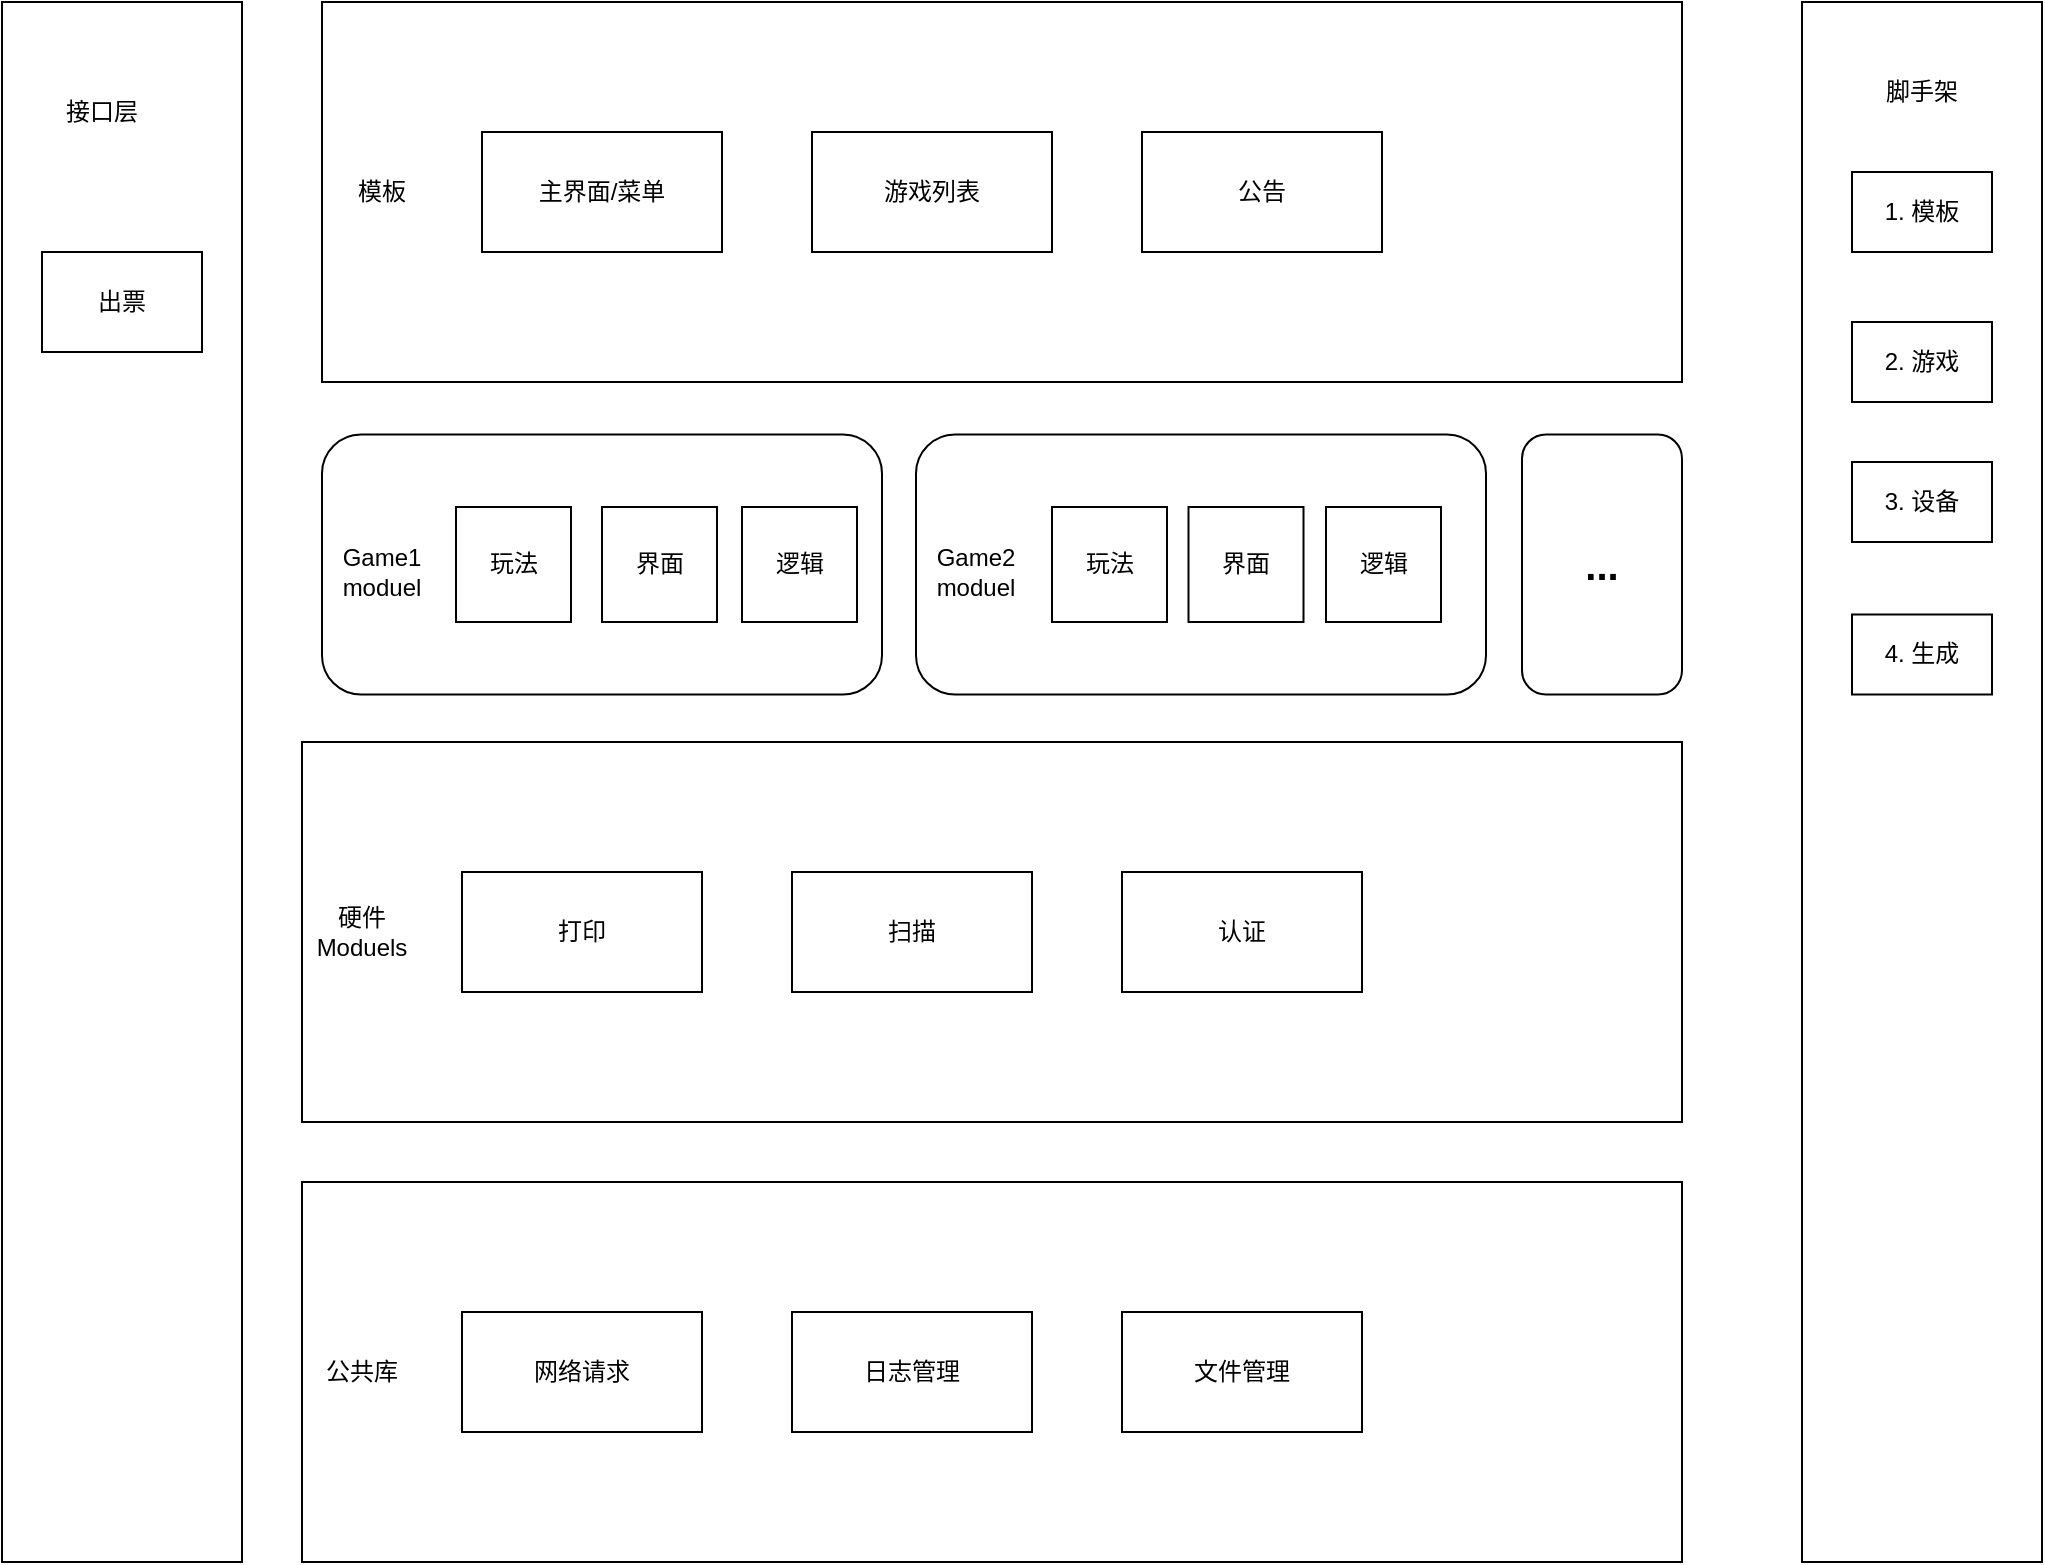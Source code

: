 <mxfile version="20.5.3" type="github">
  <diagram id="yADQap-89PuntW9U95AL" name="第 1 页">
    <mxGraphModel dx="1886" dy="2418" grid="1" gridSize="10" guides="1" tooltips="1" connect="1" arrows="1" fold="1" page="1" pageScale="1" pageWidth="1200" pageHeight="1600" math="0" shadow="0">
      <root>
        <mxCell id="0" />
        <mxCell id="1" parent="0" />
        <mxCell id="0dREb3E9lP1Kd60AYNcg-1" value="" style="rounded=1;whiteSpace=wrap;html=1;" vertex="1" parent="1">
          <mxGeometry x="170" y="146.25" width="280" height="130" as="geometry" />
        </mxCell>
        <mxCell id="0dREb3E9lP1Kd60AYNcg-2" value="Game1 moduel" style="text;html=1;strokeColor=none;fillColor=none;align=center;verticalAlign=middle;whiteSpace=wrap;rounded=0;" vertex="1" parent="1">
          <mxGeometry x="170" y="200" width="60" height="30" as="geometry" />
        </mxCell>
        <mxCell id="0dREb3E9lP1Kd60AYNcg-3" value="玩法" style="whiteSpace=wrap;html=1;aspect=fixed;" vertex="1" parent="1">
          <mxGeometry x="237" y="182.5" width="57.5" height="57.5" as="geometry" />
        </mxCell>
        <mxCell id="0dREb3E9lP1Kd60AYNcg-4" value="界面" style="whiteSpace=wrap;html=1;aspect=fixed;" vertex="1" parent="1">
          <mxGeometry x="310" y="182.5" width="57.5" height="57.5" as="geometry" />
        </mxCell>
        <mxCell id="0dREb3E9lP1Kd60AYNcg-6" value="" style="rounded=0;whiteSpace=wrap;html=1;" vertex="1" parent="1">
          <mxGeometry x="160" y="520" width="690" height="190" as="geometry" />
        </mxCell>
        <mxCell id="0dREb3E9lP1Kd60AYNcg-7" value="公共库" style="text;html=1;strokeColor=none;fillColor=none;align=center;verticalAlign=middle;whiteSpace=wrap;rounded=0;" vertex="1" parent="1">
          <mxGeometry x="160" y="600" width="60" height="30" as="geometry" />
        </mxCell>
        <mxCell id="0dREb3E9lP1Kd60AYNcg-8" value="网络请求" style="rounded=0;whiteSpace=wrap;html=1;" vertex="1" parent="1">
          <mxGeometry x="240" y="585" width="120" height="60" as="geometry" />
        </mxCell>
        <mxCell id="0dREb3E9lP1Kd60AYNcg-9" value="日志管理" style="rounded=0;whiteSpace=wrap;html=1;" vertex="1" parent="1">
          <mxGeometry x="405" y="585" width="120" height="60" as="geometry" />
        </mxCell>
        <mxCell id="0dREb3E9lP1Kd60AYNcg-10" value="文件管理" style="rounded=0;whiteSpace=wrap;html=1;" vertex="1" parent="1">
          <mxGeometry x="570" y="585" width="120" height="60" as="geometry" />
        </mxCell>
        <mxCell id="0dREb3E9lP1Kd60AYNcg-11" value="逻辑" style="whiteSpace=wrap;html=1;aspect=fixed;" vertex="1" parent="1">
          <mxGeometry x="380" y="182.5" width="57.5" height="57.5" as="geometry" />
        </mxCell>
        <mxCell id="0dREb3E9lP1Kd60AYNcg-12" value="" style="rounded=0;whiteSpace=wrap;html=1;" vertex="1" parent="1">
          <mxGeometry x="10" y="-70" width="120" height="780" as="geometry" />
        </mxCell>
        <mxCell id="0dREb3E9lP1Kd60AYNcg-13" value="接口层" style="text;html=1;strokeColor=none;fillColor=none;align=center;verticalAlign=middle;whiteSpace=wrap;rounded=0;" vertex="1" parent="1">
          <mxGeometry x="30" y="-30" width="60" height="30" as="geometry" />
        </mxCell>
        <mxCell id="0dREb3E9lP1Kd60AYNcg-14" value="" style="rounded=0;whiteSpace=wrap;html=1;" vertex="1" parent="1">
          <mxGeometry x="160" y="300" width="690" height="190" as="geometry" />
        </mxCell>
        <mxCell id="0dREb3E9lP1Kd60AYNcg-15" value="硬件Moduels" style="text;html=1;strokeColor=none;fillColor=none;align=center;verticalAlign=middle;whiteSpace=wrap;rounded=0;" vertex="1" parent="1">
          <mxGeometry x="160" y="380" width="60" height="30" as="geometry" />
        </mxCell>
        <mxCell id="0dREb3E9lP1Kd60AYNcg-16" value="打印" style="rounded=0;whiteSpace=wrap;html=1;" vertex="1" parent="1">
          <mxGeometry x="240" y="365" width="120" height="60" as="geometry" />
        </mxCell>
        <mxCell id="0dREb3E9lP1Kd60AYNcg-17" value="扫描" style="rounded=0;whiteSpace=wrap;html=1;" vertex="1" parent="1">
          <mxGeometry x="405" y="365" width="120" height="60" as="geometry" />
        </mxCell>
        <mxCell id="0dREb3E9lP1Kd60AYNcg-18" value="认证" style="rounded=0;whiteSpace=wrap;html=1;" vertex="1" parent="1">
          <mxGeometry x="570" y="365" width="120" height="60" as="geometry" />
        </mxCell>
        <mxCell id="0dREb3E9lP1Kd60AYNcg-20" value="" style="rounded=1;whiteSpace=wrap;html=1;" vertex="1" parent="1">
          <mxGeometry x="467" y="146.25" width="285" height="130" as="geometry" />
        </mxCell>
        <mxCell id="0dREb3E9lP1Kd60AYNcg-21" value="Game2 moduel" style="text;html=1;strokeColor=none;fillColor=none;align=center;verticalAlign=middle;whiteSpace=wrap;rounded=0;" vertex="1" parent="1">
          <mxGeometry x="467" y="200" width="60" height="30" as="geometry" />
        </mxCell>
        <mxCell id="0dREb3E9lP1Kd60AYNcg-22" value="玩法" style="whiteSpace=wrap;html=1;aspect=fixed;" vertex="1" parent="1">
          <mxGeometry x="535" y="182.5" width="57.5" height="57.5" as="geometry" />
        </mxCell>
        <mxCell id="0dREb3E9lP1Kd60AYNcg-23" value="界面" style="whiteSpace=wrap;html=1;aspect=fixed;" vertex="1" parent="1">
          <mxGeometry x="603.25" y="182.5" width="57.5" height="57.5" as="geometry" />
        </mxCell>
        <mxCell id="0dREb3E9lP1Kd60AYNcg-24" value="逻辑" style="whiteSpace=wrap;html=1;aspect=fixed;" vertex="1" parent="1">
          <mxGeometry x="672" y="182.5" width="57.5" height="57.5" as="geometry" />
        </mxCell>
        <mxCell id="0dREb3E9lP1Kd60AYNcg-26" value="" style="rounded=0;whiteSpace=wrap;html=1;" vertex="1" parent="1">
          <mxGeometry x="170" y="-70" width="680" height="190" as="geometry" />
        </mxCell>
        <mxCell id="0dREb3E9lP1Kd60AYNcg-27" value="模板" style="text;html=1;strokeColor=none;fillColor=none;align=center;verticalAlign=middle;whiteSpace=wrap;rounded=0;" vertex="1" parent="1">
          <mxGeometry x="170" y="10" width="60" height="30" as="geometry" />
        </mxCell>
        <mxCell id="0dREb3E9lP1Kd60AYNcg-28" value="主界面/菜单" style="rounded=0;whiteSpace=wrap;html=1;" vertex="1" parent="1">
          <mxGeometry x="250" y="-5" width="120" height="60" as="geometry" />
        </mxCell>
        <mxCell id="0dREb3E9lP1Kd60AYNcg-29" value="游戏列表" style="rounded=0;whiteSpace=wrap;html=1;" vertex="1" parent="1">
          <mxGeometry x="415" y="-5" width="120" height="60" as="geometry" />
        </mxCell>
        <mxCell id="0dREb3E9lP1Kd60AYNcg-30" value="公告" style="rounded=0;whiteSpace=wrap;html=1;" vertex="1" parent="1">
          <mxGeometry x="580" y="-5" width="120" height="60" as="geometry" />
        </mxCell>
        <mxCell id="0dREb3E9lP1Kd60AYNcg-31" value="" style="rounded=0;whiteSpace=wrap;html=1;" vertex="1" parent="1">
          <mxGeometry x="910" y="-70" width="120" height="780" as="geometry" />
        </mxCell>
        <mxCell id="0dREb3E9lP1Kd60AYNcg-32" value="脚手架" style="text;html=1;strokeColor=none;fillColor=none;align=center;verticalAlign=middle;whiteSpace=wrap;rounded=0;" vertex="1" parent="1">
          <mxGeometry x="940" y="-40" width="60" height="30" as="geometry" />
        </mxCell>
        <mxCell id="0dREb3E9lP1Kd60AYNcg-33" value="出票" style="rounded=0;whiteSpace=wrap;html=1;" vertex="1" parent="1">
          <mxGeometry x="30" y="55" width="80" height="50" as="geometry" />
        </mxCell>
        <mxCell id="0dREb3E9lP1Kd60AYNcg-35" value="..." style="rounded=1;whiteSpace=wrap;html=1;fontStyle=1;fontSize=20;" vertex="1" parent="1">
          <mxGeometry x="770" y="146.25" width="80" height="130" as="geometry" />
        </mxCell>
        <mxCell id="0dREb3E9lP1Kd60AYNcg-37" value="1. 模板" style="rounded=0;whiteSpace=wrap;html=1;" vertex="1" parent="1">
          <mxGeometry x="935" y="15" width="70" height="40" as="geometry" />
        </mxCell>
        <mxCell id="0dREb3E9lP1Kd60AYNcg-38" value="2. 游戏" style="rounded=0;whiteSpace=wrap;html=1;" vertex="1" parent="1">
          <mxGeometry x="935" y="90" width="70" height="40" as="geometry" />
        </mxCell>
        <mxCell id="0dREb3E9lP1Kd60AYNcg-39" value="3. 设备" style="rounded=0;whiteSpace=wrap;html=1;" vertex="1" parent="1">
          <mxGeometry x="935" y="160" width="70" height="40" as="geometry" />
        </mxCell>
        <mxCell id="0dREb3E9lP1Kd60AYNcg-40" value="4. 生成" style="rounded=0;whiteSpace=wrap;html=1;" vertex="1" parent="1">
          <mxGeometry x="935" y="236.25" width="70" height="40" as="geometry" />
        </mxCell>
      </root>
    </mxGraphModel>
  </diagram>
</mxfile>
